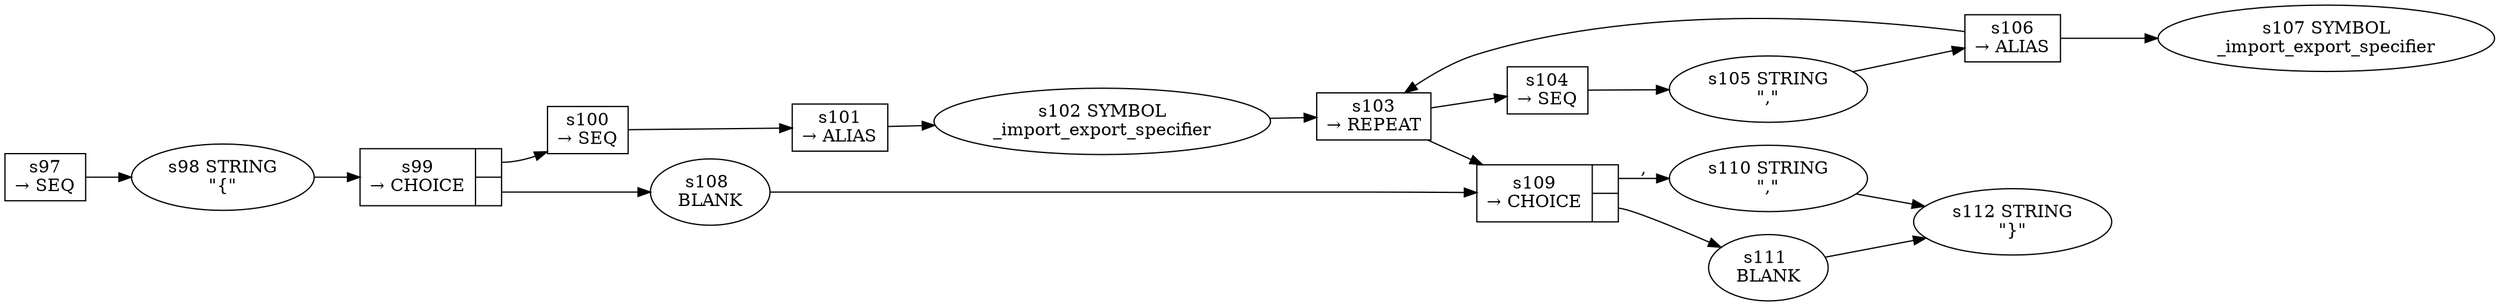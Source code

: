 
  digraph named_imports {
  
    rankdir=LR;
  
    s97 [label="s97\n&rarr; SEQ", shape=record, fixedsize=false, peripheries=1];
  s98 [label="s98 STRING\n\"{\""];
  s97 -> s98 [];
  s99 [label="{s99\n&rarr; CHOICE|{<p0>|<p1>}}", shape=record, fixedsize=false, peripheries=1];
  s100 [label="s100\n&rarr; SEQ", shape=record, fixedsize=false, peripheries=1];
  s101 [label="s101\n&rarr; ALIAS", shape=record, fixedsize=false, peripheries=1];
  s102 [label="s102 SYMBOL\n_import_export_specifier" href="javascript-grammar.json._import_export_specifier.dot.svg"];
  s101 -> s102 [];
  s100 -> s101 [];
  s103 [label="s103\n&rarr; REPEAT", shape=record, fixedsize=false, peripheries=1];
  s104 [label="s104\n&rarr; SEQ", shape=record, fixedsize=false, peripheries=1];
  s105 [label="s105 STRING\n\",\""];
  s104 -> s105 [];
  s106 [label="s106\n&rarr; ALIAS", shape=record, fixedsize=false, peripheries=1];
  s107 [label="s107 SYMBOL\n_import_export_specifier" href="javascript-grammar.json._import_export_specifier.dot.svg"];
  s106 -> s107 [];
  s105 -> s106 [];
  s103 -> s104 [];
  s106 -> s103 [];
  s102 -> s103 [];
  s99:p0 -> s100 [label=""];
  s108 [label="s108 \nBLANK"];
  s99:p1 -> s108 [label=""];
  s98 -> s99 [];
  s109 [label="{s109\n&rarr; CHOICE|{<p0>|<p1>}}", shape=record, fixedsize=false, peripheries=1];
  s110 [label="s110 STRING\n\",\""];
  s109:p0 -> s110 [label=","];
  s111 [label="s111 \nBLANK"];
  s109:p1 -> s111 [label=""];
  s103 -> s109 [];
  s108 -> s109 [];
  s112 [label="s112 STRING\n\"}\""];
  s110 -> s112 [];
  s111 -> s112 [];
  
  }
  